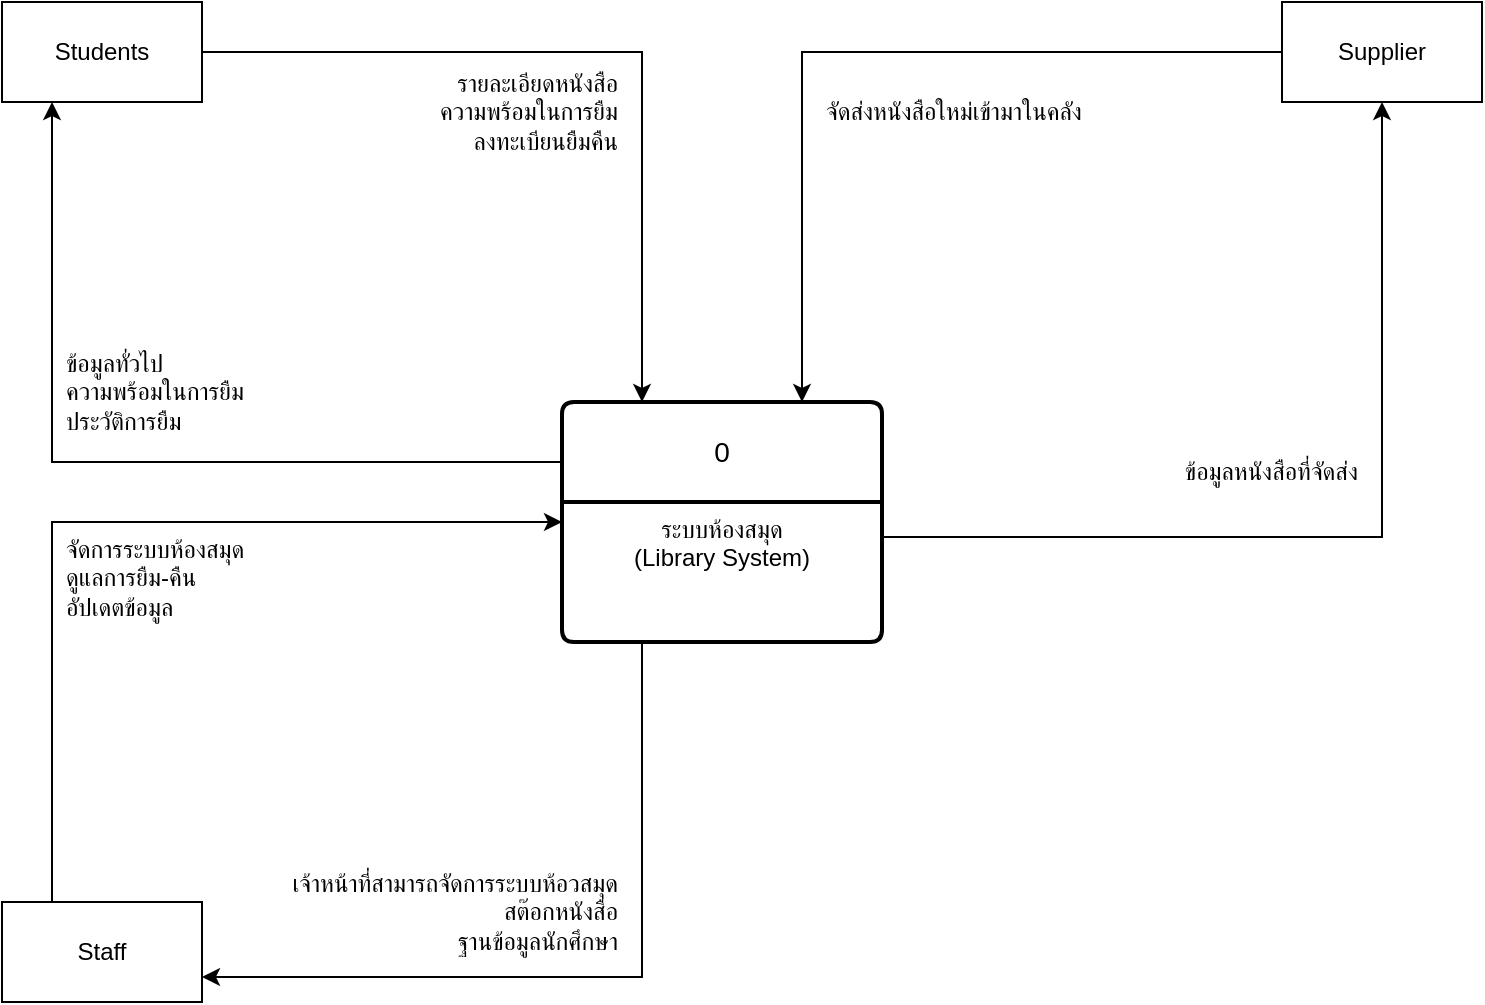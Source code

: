 <mxfile version="28.1.2" pages="2">
  <diagram id="6H7zGcIpptxil-Zo0pF6" name="Page-1">
    <mxGraphModel dx="1281" dy="574" grid="1" gridSize="10" guides="1" tooltips="1" connect="1" arrows="1" fold="1" page="1" pageScale="1" pageWidth="850" pageHeight="1100" math="0" shadow="0">
      <root>
        <mxCell id="0" />
        <mxCell id="1" parent="0" />
        <mxCell id="Ss93WvPCmIkAslfwRLtk-5" style="edgeStyle=orthogonalEdgeStyle;rounded=0;orthogonalLoop=1;jettySize=auto;html=1;exitX=0;exitY=0.25;exitDx=0;exitDy=0;entryX=0.25;entryY=1;entryDx=0;entryDy=0;" edge="1" parent="1" source="Ss93WvPCmIkAslfwRLtk-1" target="Ss93WvPCmIkAslfwRLtk-3">
          <mxGeometry relative="1" as="geometry" />
        </mxCell>
        <mxCell id="Ss93WvPCmIkAslfwRLtk-1" value="0" style="swimlane;childLayout=stackLayout;horizontal=1;startSize=50;horizontalStack=0;rounded=1;fontSize=14;fontStyle=0;strokeWidth=2;resizeParent=0;resizeLast=1;shadow=0;dashed=0;align=center;arcSize=4;whiteSpace=wrap;html=1;" vertex="1" parent="1">
          <mxGeometry x="330" y="240" width="160" height="120" as="geometry" />
        </mxCell>
        <mxCell id="Ss93WvPCmIkAslfwRLtk-2" value="ระบบห้องสมุด&lt;br&gt;(Library System)" style="align=center;strokeColor=none;fillColor=none;spacingLeft=4;spacingRight=4;fontSize=12;verticalAlign=top;resizable=0;rotatable=0;part=1;html=1;whiteSpace=wrap;" vertex="1" parent="Ss93WvPCmIkAslfwRLtk-1">
          <mxGeometry y="50" width="160" height="70" as="geometry" />
        </mxCell>
        <mxCell id="Ss93WvPCmIkAslfwRLtk-4" style="edgeStyle=orthogonalEdgeStyle;rounded=0;orthogonalLoop=1;jettySize=auto;html=1;exitX=1;exitY=0.5;exitDx=0;exitDy=0;entryX=0.25;entryY=0;entryDx=0;entryDy=0;" edge="1" parent="1" source="Ss93WvPCmIkAslfwRLtk-3" target="Ss93WvPCmIkAslfwRLtk-1">
          <mxGeometry relative="1" as="geometry" />
        </mxCell>
        <mxCell id="Ss93WvPCmIkAslfwRLtk-3" value="Students" style="html=1;dashed=0;whiteSpace=wrap;" vertex="1" parent="1">
          <mxGeometry x="50" y="40" width="100" height="50" as="geometry" />
        </mxCell>
        <mxCell id="Ss93WvPCmIkAslfwRLtk-7" value="รายละเอียดหนังสือ&lt;div&gt;ความพร้อมในการยืม&lt;/div&gt;&lt;div&gt;ลงทะเบียนยืมคืน&lt;/div&gt;" style="text;html=1;align=right;verticalAlign=middle;whiteSpace=wrap;rounded=0;" vertex="1" parent="1">
          <mxGeometry x="170" y="70" width="190" height="50" as="geometry" />
        </mxCell>
        <mxCell id="Ss93WvPCmIkAslfwRLtk-8" value="ข้อมูลทั่วไป&lt;div&gt;ความพร้อมในการยืม&lt;/div&gt;&lt;div&gt;ประวัติการยืม&lt;/div&gt;" style="text;html=1;align=left;verticalAlign=middle;whiteSpace=wrap;rounded=0;" vertex="1" parent="1">
          <mxGeometry x="80" y="210" width="190" height="50" as="geometry" />
        </mxCell>
        <mxCell id="Ss93WvPCmIkAslfwRLtk-11" style="edgeStyle=orthogonalEdgeStyle;rounded=0;orthogonalLoop=1;jettySize=auto;html=1;exitX=0.25;exitY=0;exitDx=0;exitDy=0;entryX=0;entryY=0.5;entryDx=0;entryDy=0;" edge="1" parent="1" source="Ss93WvPCmIkAslfwRLtk-9" target="Ss93WvPCmIkAslfwRLtk-1">
          <mxGeometry relative="1" as="geometry" />
        </mxCell>
        <mxCell id="Ss93WvPCmIkAslfwRLtk-9" value="Staff" style="html=1;dashed=0;whiteSpace=wrap;" vertex="1" parent="1">
          <mxGeometry x="50" y="490" width="100" height="50" as="geometry" />
        </mxCell>
        <mxCell id="Ss93WvPCmIkAslfwRLtk-12" style="edgeStyle=orthogonalEdgeStyle;rounded=0;orthogonalLoop=1;jettySize=auto;html=1;exitX=0.25;exitY=1;exitDx=0;exitDy=0;entryX=1;entryY=0.75;entryDx=0;entryDy=0;" edge="1" parent="1" source="Ss93WvPCmIkAslfwRLtk-2" target="Ss93WvPCmIkAslfwRLtk-9">
          <mxGeometry relative="1" as="geometry" />
        </mxCell>
        <mxCell id="Ss93WvPCmIkAslfwRLtk-13" value="จัดการระบบห้องสมุด&lt;div&gt;ดูแลการยืม-คืน&lt;/div&gt;&lt;div&gt;อัปเดตข้อมูล&lt;br&gt;&lt;br&gt;&lt;/div&gt;" style="text;html=1;align=left;verticalAlign=middle;whiteSpace=wrap;rounded=0;" vertex="1" parent="1">
          <mxGeometry x="80" y="310" width="190" height="50" as="geometry" />
        </mxCell>
        <mxCell id="Ss93WvPCmIkAslfwRLtk-14" value="เจ้าหน้าที่สามารถจัดการระบบห้อวสมุด&lt;div&gt;สต๊อกหนังสือ&lt;/div&gt;&lt;div&gt;ฐานข้อมูลนักศึกษา&lt;/div&gt;" style="text;html=1;align=right;verticalAlign=middle;whiteSpace=wrap;rounded=0;" vertex="1" parent="1">
          <mxGeometry x="170" y="470" width="190" height="50" as="geometry" />
        </mxCell>
        <mxCell id="Ss93WvPCmIkAslfwRLtk-16" style="edgeStyle=orthogonalEdgeStyle;rounded=0;orthogonalLoop=1;jettySize=auto;html=1;exitX=0;exitY=0.5;exitDx=0;exitDy=0;entryX=0.75;entryY=0;entryDx=0;entryDy=0;" edge="1" parent="1" source="Ss93WvPCmIkAslfwRLtk-15" target="Ss93WvPCmIkAslfwRLtk-1">
          <mxGeometry relative="1" as="geometry" />
        </mxCell>
        <mxCell id="Ss93WvPCmIkAslfwRLtk-15" value="Supplier" style="whiteSpace=wrap;html=1;align=center;" vertex="1" parent="1">
          <mxGeometry x="690" y="40" width="100" height="50" as="geometry" />
        </mxCell>
        <mxCell id="Ss93WvPCmIkAslfwRLtk-17" style="edgeStyle=orthogonalEdgeStyle;rounded=0;orthogonalLoop=1;jettySize=auto;html=1;exitX=1;exitY=0.25;exitDx=0;exitDy=0;entryX=0.5;entryY=1;entryDx=0;entryDy=0;" edge="1" parent="1" source="Ss93WvPCmIkAslfwRLtk-2" target="Ss93WvPCmIkAslfwRLtk-15">
          <mxGeometry relative="1" as="geometry" />
        </mxCell>
        <mxCell id="Ss93WvPCmIkAslfwRLtk-18" value="จัดส่งหนังสือใหม่เข้ามาในคลัง" style="text;html=1;align=left;verticalAlign=middle;whiteSpace=wrap;rounded=0;" vertex="1" parent="1">
          <mxGeometry x="460" y="70" width="190" height="50" as="geometry" />
        </mxCell>
        <mxCell id="Ss93WvPCmIkAslfwRLtk-19" value="ข้อมูลหนังสือที่จัดส่ง" style="text;html=1;align=right;verticalAlign=middle;whiteSpace=wrap;rounded=0;" vertex="1" parent="1">
          <mxGeometry x="540" y="250" width="190" height="50" as="geometry" />
        </mxCell>
      </root>
    </mxGraphModel>
  </diagram>
  <diagram id="ngoKbUDZDWCMvdRsTwaZ" name="Page-2">
    <mxGraphModel dx="2131" dy="574" grid="1" gridSize="10" guides="1" tooltips="1" connect="1" arrows="1" fold="1" page="1" pageScale="1" pageWidth="850" pageHeight="1100" math="0" shadow="0">
      <root>
        <mxCell id="0" />
        <mxCell id="1" parent="0" />
        <mxCell id="04VsyaXlFOrQRsjtcHnw-6" style="edgeStyle=orthogonalEdgeStyle;rounded=0;orthogonalLoop=1;jettySize=auto;html=1;exitX=1;exitY=0.5;exitDx=0;exitDy=0;entryX=0;entryY=0.5;entryDx=0;entryDy=0;" edge="1" parent="1" source="04VsyaXlFOrQRsjtcHnw-1" target="04VsyaXlFOrQRsjtcHnw-5">
          <mxGeometry relative="1" as="geometry" />
        </mxCell>
        <mxCell id="04VsyaXlFOrQRsjtcHnw-1" value="Requesting Information" style="shape=ellipse;html=1;dashed=0;whiteSpace=wrap;perimeter=ellipsePerimeter;" vertex="1" parent="1">
          <mxGeometry x="355" y="80" width="140" height="140" as="geometry" />
        </mxCell>
        <mxCell id="04VsyaXlFOrQRsjtcHnw-2" value="Student" style="whiteSpace=wrap;html=1;align=center;" vertex="1" parent="1">
          <mxGeometry x="-10" y="130" width="100" height="40" as="geometry" />
        </mxCell>
        <mxCell id="04VsyaXlFOrQRsjtcHnw-3" style="edgeStyle=orthogonalEdgeStyle;rounded=0;orthogonalLoop=1;jettySize=auto;html=1;entryX=0;entryY=0.5;entryDx=0;entryDy=0;" edge="1" parent="1" source="04VsyaXlFOrQRsjtcHnw-2" target="04VsyaXlFOrQRsjtcHnw-1">
          <mxGeometry relative="1" as="geometry" />
        </mxCell>
        <mxCell id="04VsyaXlFOrQRsjtcHnw-4" value="รายละเอียดหนังสือ" style="text;html=1;align=center;verticalAlign=middle;whiteSpace=wrap;rounded=0;" vertex="1" parent="1">
          <mxGeometry x="110" y="120" width="170" height="30" as="geometry" />
        </mxCell>
        <mxCell id="04VsyaXlFOrQRsjtcHnw-5" value="" style="html=1;dashed=0;whiteSpace=wrap;shape=mxgraph.dfd.dataStoreID;align=left;spacingLeft=3;points=[[0,0],[0.5,0],[1,0],[0,0.5],[1,0.5],[0,1],[0.5,1],[1,1]];" vertex="1" parent="1">
          <mxGeometry x="650" y="135" width="100" height="30" as="geometry" />
        </mxCell>
      </root>
    </mxGraphModel>
  </diagram>
</mxfile>
